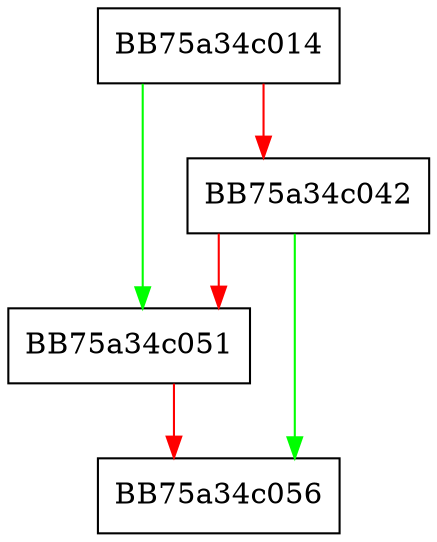 digraph erase {
  node [shape="box"];
  graph [splines=ortho];
  BB75a34c014 -> BB75a34c051 [color="green"];
  BB75a34c014 -> BB75a34c042 [color="red"];
  BB75a34c042 -> BB75a34c056 [color="green"];
  BB75a34c042 -> BB75a34c051 [color="red"];
  BB75a34c051 -> BB75a34c056 [color="red"];
}
